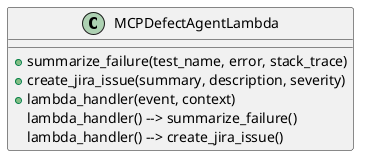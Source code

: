 @startuml MCPDefectAgentLambdaClass
class MCPDefectAgentLambda {
    + summarize_failure(test_name, error, stack_trace)
    + create_jira_issue(summary, description, severity)
    + lambda_handler(event, context)
}

MCPDefectAgentLambda : lambda_handler() --> summarize_failure()
MCPDefectAgentLambda : lambda_handler() --> create_jira_issue()
@enduml